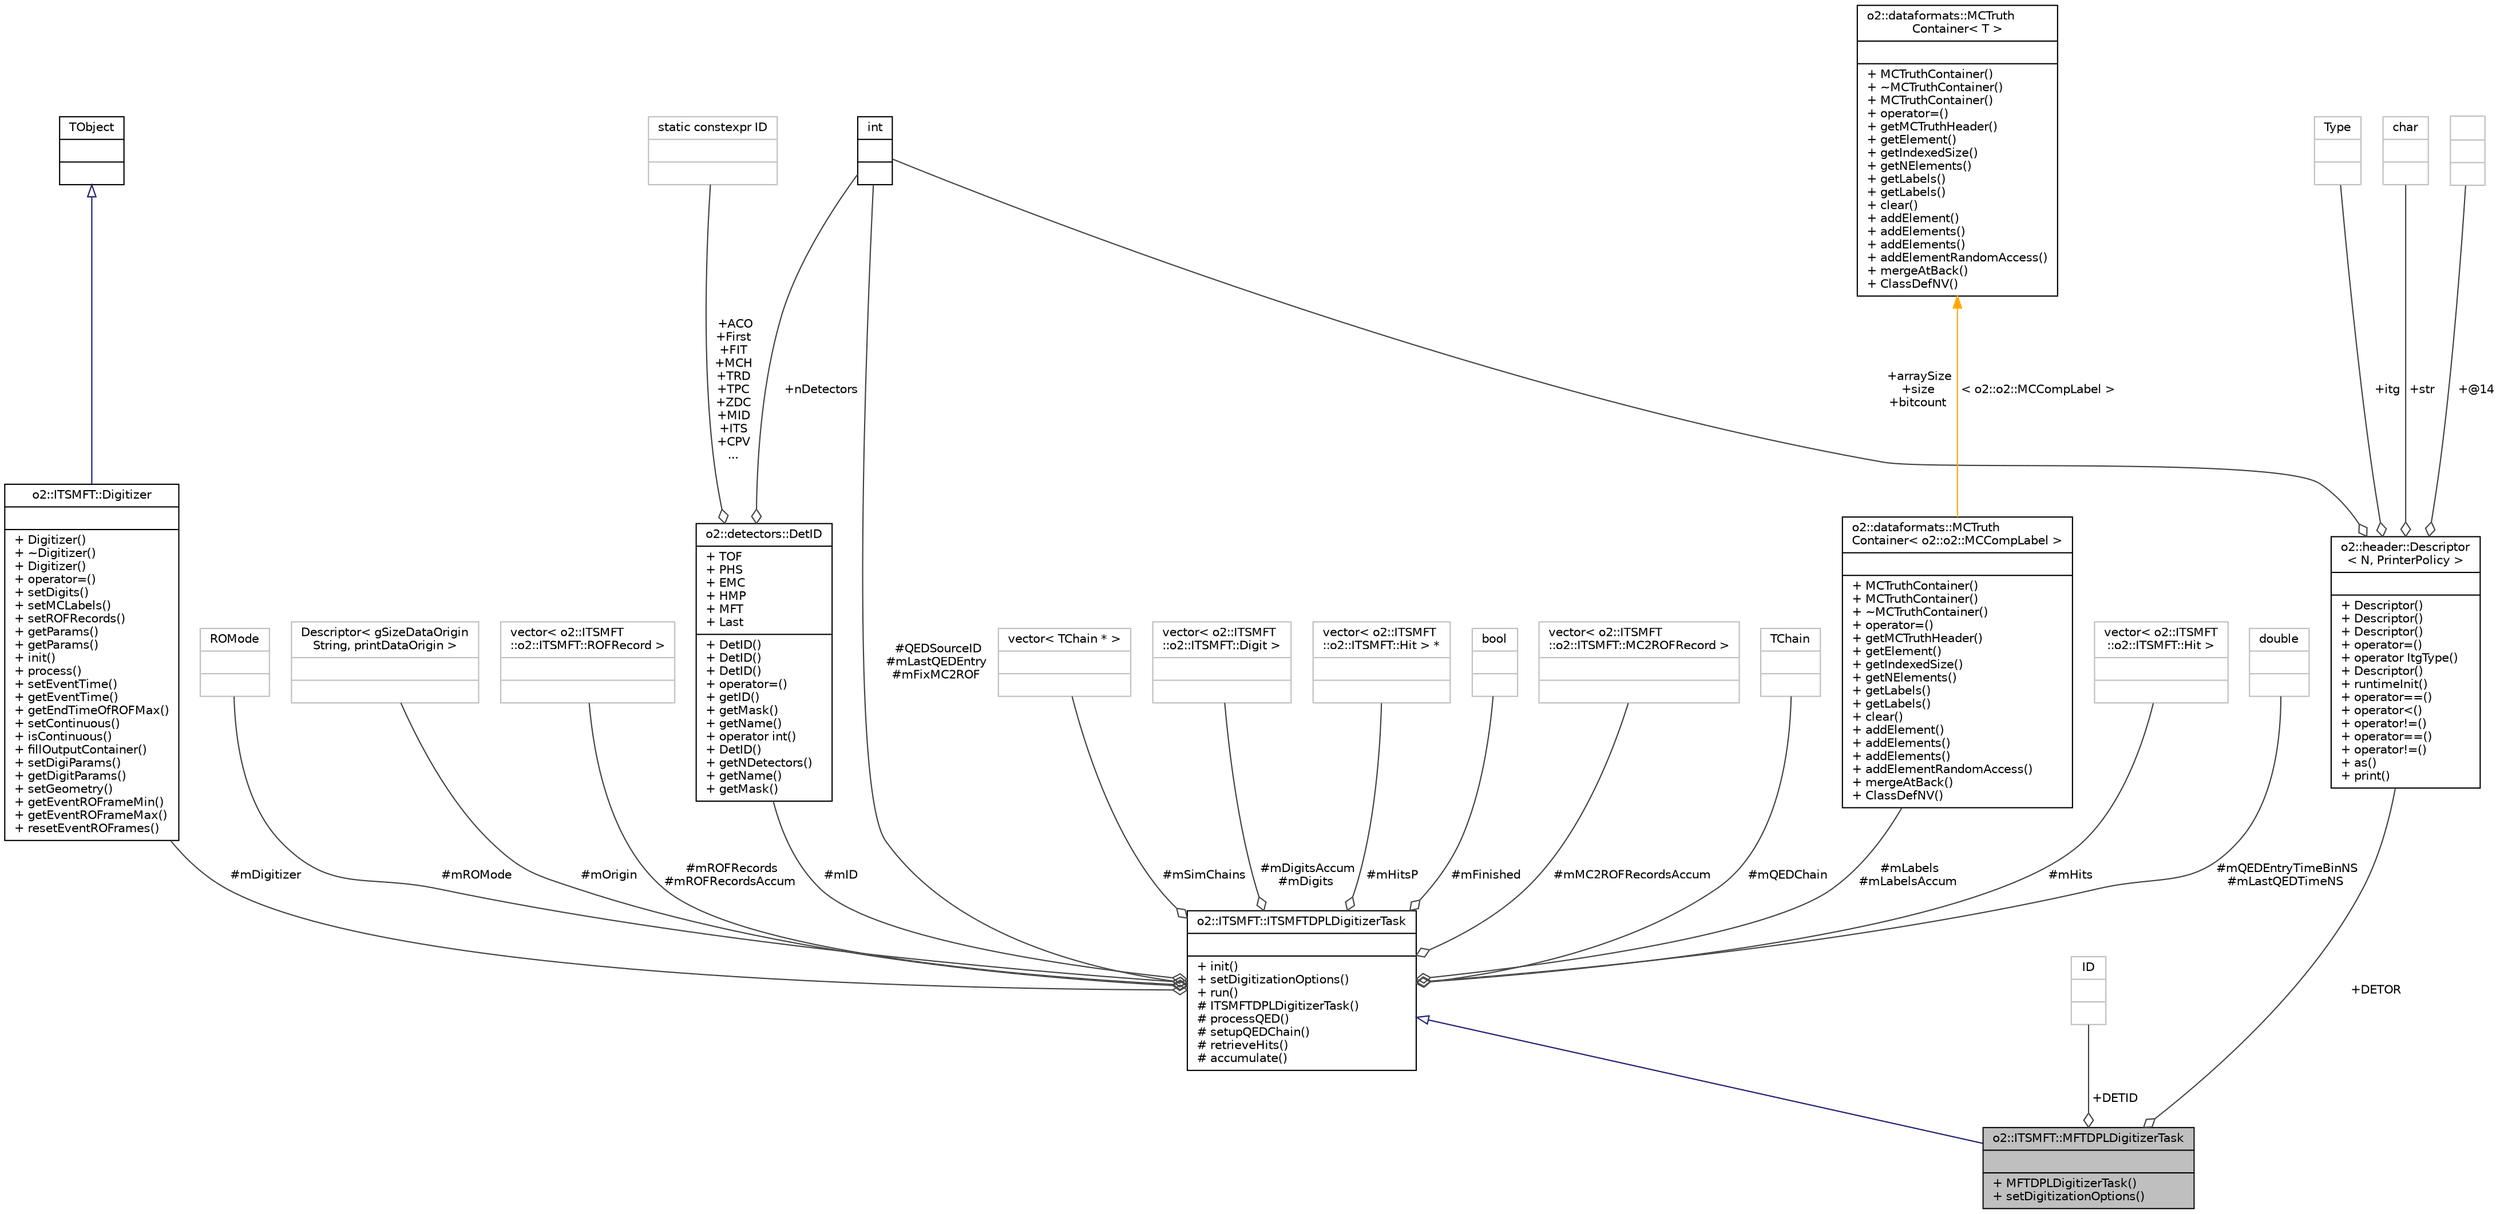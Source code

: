 digraph "o2::ITSMFT::MFTDPLDigitizerTask"
{
 // INTERACTIVE_SVG=YES
  bgcolor="transparent";
  edge [fontname="Helvetica",fontsize="10",labelfontname="Helvetica",labelfontsize="10"];
  node [fontname="Helvetica",fontsize="10",shape=record];
  Node1 [label="{o2::ITSMFT::MFTDPLDigitizerTask\n||+ MFTDPLDigitizerTask()\l+ setDigitizationOptions()\l}",height=0.2,width=0.4,color="black", fillcolor="grey75", style="filled" fontcolor="black"];
  Node2 -> Node1 [dir="back",color="midnightblue",fontsize="10",style="solid",arrowtail="onormal",fontname="Helvetica"];
  Node2 [label="{o2::ITSMFT::ITSMFTDPLDigitizerTask\n||+ init()\l+ setDigitizationOptions()\l+ run()\l# ITSMFTDPLDigitizerTask()\l# processQED()\l# setupQEDChain()\l# retrieveHits()\l# accumulate()\l}",height=0.2,width=0.4,color="black",URL="$db/df5/classo2_1_1ITSMFT_1_1ITSMFTDPLDigitizerTask.html"];
  Node3 -> Node2 [color="grey25",fontsize="10",style="solid",label=" #mHits" ,arrowhead="odiamond",fontname="Helvetica"];
  Node3 [label="{vector\< o2::ITSMFT\l::o2::ITSMFT::Hit \>\n||}",height=0.2,width=0.4,color="grey75"];
  Node4 -> Node2 [color="grey25",fontsize="10",style="solid",label=" #mQEDEntryTimeBinNS\n#mLastQEDTimeNS" ,arrowhead="odiamond",fontname="Helvetica"];
  Node4 [label="{double\n||}",height=0.2,width=0.4,color="grey75"];
  Node5 -> Node2 [color="grey25",fontsize="10",style="solid",label=" #mDigitizer" ,arrowhead="odiamond",fontname="Helvetica"];
  Node5 [label="{o2::ITSMFT::Digitizer\n||+ Digitizer()\l+ ~Digitizer()\l+ Digitizer()\l+ operator=()\l+ setDigits()\l+ setMCLabels()\l+ setROFRecords()\l+ getParams()\l+ getParams()\l+ init()\l+ process()\l+ setEventTime()\l+ getEventTime()\l+ getEndTimeOfROFMax()\l+ setContinuous()\l+ isContinuous()\l+ fillOutputContainer()\l+ setDigiParams()\l+ getDigitParams()\l+ setGeometry()\l+ getEventROFrameMin()\l+ getEventROFrameMax()\l+ resetEventROFrames()\l}",height=0.2,width=0.4,color="black",URL="$d8/d92/classo2_1_1ITSMFT_1_1Digitizer.html"];
  Node6 -> Node5 [dir="back",color="midnightblue",fontsize="10",style="solid",arrowtail="onormal",fontname="Helvetica"];
  Node6 [label="{TObject\n||}",height=0.2,width=0.4,color="black",URL="$d5/d0f/classTObject.html"];
  Node7 -> Node2 [color="grey25",fontsize="10",style="solid",label=" #mROMode" ,arrowhead="odiamond",fontname="Helvetica"];
  Node7 [label="{ROMode\n||}",height=0.2,width=0.4,color="grey75"];
  Node8 -> Node2 [color="grey25",fontsize="10",style="solid",label=" #mOrigin" ,arrowhead="odiamond",fontname="Helvetica"];
  Node8 [label="{Descriptor\< gSizeDataOrigin\lString, printDataOrigin \>\n||}",height=0.2,width=0.4,color="grey75"];
  Node9 -> Node2 [color="grey25",fontsize="10",style="solid",label=" #mROFRecords\n#mROFRecordsAccum" ,arrowhead="odiamond",fontname="Helvetica"];
  Node9 [label="{vector\< o2::ITSMFT\l::o2::ITSMFT::ROFRecord \>\n||}",height=0.2,width=0.4,color="grey75"];
  Node10 -> Node2 [color="grey25",fontsize="10",style="solid",label=" #mID" ,arrowhead="odiamond",fontname="Helvetica"];
  Node10 [label="{o2::detectors::DetID\n|+ TOF\l+ PHS\l+ EMC\l+ HMP\l+ MFT\l+ Last\l|+ DetID()\l+ DetID()\l+ DetID()\l+ operator=()\l+ getID()\l+ getMask()\l+ getName()\l+ operator int()\l+ DetID()\l+ getNDetectors()\l+ getName()\l+ getMask()\l}",height=0.2,width=0.4,color="black",URL="$d6/dd5/classo2_1_1detectors_1_1DetID.html",tooltip="Static class with identifiers, bitmasks and names for ALICE detectors. "];
  Node11 -> Node10 [color="grey25",fontsize="10",style="solid",label=" +ACO\n+First\n+FIT\n+MCH\n+TRD\n+TPC\n+ZDC\n+MID\n+ITS\n+CPV\n..." ,arrowhead="odiamond",fontname="Helvetica"];
  Node11 [label="{static constexpr ID\n||}",height=0.2,width=0.4,color="grey75"];
  Node12 -> Node10 [color="grey25",fontsize="10",style="solid",label=" +nDetectors" ,arrowhead="odiamond",fontname="Helvetica"];
  Node12 [label="{int\n||}",height=0.2,width=0.4,color="black",URL="$d1/da0/classint.html"];
  Node13 -> Node2 [color="grey25",fontsize="10",style="solid",label=" #mSimChains" ,arrowhead="odiamond",fontname="Helvetica"];
  Node13 [label="{vector\< TChain * \>\n||}",height=0.2,width=0.4,color="grey75"];
  Node14 -> Node2 [color="grey25",fontsize="10",style="solid",label=" #mDigitsAccum\n#mDigits" ,arrowhead="odiamond",fontname="Helvetica"];
  Node14 [label="{vector\< o2::ITSMFT\l::o2::ITSMFT::Digit \>\n||}",height=0.2,width=0.4,color="grey75"];
  Node12 -> Node2 [color="grey25",fontsize="10",style="solid",label=" #QEDSourceID\n#mLastQEDEntry\n#mFixMC2ROF" ,arrowhead="odiamond",fontname="Helvetica"];
  Node15 -> Node2 [color="grey25",fontsize="10",style="solid",label=" #mHitsP" ,arrowhead="odiamond",fontname="Helvetica"];
  Node15 [label="{vector\< o2::ITSMFT\l::o2::ITSMFT::Hit \> *\n||}",height=0.2,width=0.4,color="grey75"];
  Node16 -> Node2 [color="grey25",fontsize="10",style="solid",label=" #mFinished" ,arrowhead="odiamond",fontname="Helvetica"];
  Node16 [label="{bool\n||}",height=0.2,width=0.4,color="grey75"];
  Node17 -> Node2 [color="grey25",fontsize="10",style="solid",label=" #mMC2ROFRecordsAccum" ,arrowhead="odiamond",fontname="Helvetica"];
  Node17 [label="{vector\< o2::ITSMFT\l::o2::ITSMFT::MC2ROFRecord \>\n||}",height=0.2,width=0.4,color="grey75"];
  Node18 -> Node2 [color="grey25",fontsize="10",style="solid",label=" #mQEDChain" ,arrowhead="odiamond",fontname="Helvetica"];
  Node18 [label="{TChain\n||}",height=0.2,width=0.4,color="grey75"];
  Node19 -> Node2 [color="grey25",fontsize="10",style="solid",label=" #mLabels\n#mLabelsAccum" ,arrowhead="odiamond",fontname="Helvetica"];
  Node19 [label="{o2::dataformats::MCTruth\lContainer\< o2::o2::MCCompLabel \>\n||+ MCTruthContainer()\l+ MCTruthContainer()\l+ ~MCTruthContainer()\l+ operator=()\l+ getMCTruthHeader()\l+ getElement()\l+ getIndexedSize()\l+ getNElements()\l+ getLabels()\l+ getLabels()\l+ clear()\l+ addElement()\l+ addElements()\l+ addElements()\l+ addElementRandomAccess()\l+ mergeAtBack()\l+ ClassDefNV()\l}",height=0.2,width=0.4,color="black",URL="$dc/daa/classo2_1_1dataformats_1_1MCTruthContainer.html"];
  Node20 -> Node19 [dir="back",color="orange",fontsize="10",style="solid",label=" \< o2::o2::MCCompLabel \>" ,fontname="Helvetica"];
  Node20 [label="{o2::dataformats::MCTruth\lContainer\< T \>\n||+ MCTruthContainer()\l+ ~MCTruthContainer()\l+ MCTruthContainer()\l+ operator=()\l+ getMCTruthHeader()\l+ getElement()\l+ getIndexedSize()\l+ getNElements()\l+ getLabels()\l+ getLabels()\l+ clear()\l+ addElement()\l+ addElements()\l+ addElements()\l+ addElementRandomAccess()\l+ mergeAtBack()\l+ ClassDefNV()\l}",height=0.2,width=0.4,color="black",URL="$dc/daa/classo2_1_1dataformats_1_1MCTruthContainer.html"];
  Node21 -> Node1 [color="grey25",fontsize="10",style="solid",label=" +DETID" ,arrowhead="odiamond",fontname="Helvetica"];
  Node21 [label="{ID\n||}",height=0.2,width=0.4,color="grey75"];
  Node22 -> Node1 [color="grey25",fontsize="10",style="solid",label=" +DETOR" ,arrowhead="odiamond",fontname="Helvetica"];
  Node22 [label="{o2::header::Descriptor\l\< N, PrinterPolicy \>\n||+ Descriptor()\l+ Descriptor()\l+ Descriptor()\l+ operator=()\l+ operator ItgType()\l+ Descriptor()\l+ runtimeInit()\l+ operator==()\l+ operator\<()\l+ operator!=()\l+ operator==()\l+ operator!=()\l+ as()\l+ print()\l}",height=0.2,width=0.4,color="black",URL="$d9/db3/structo2_1_1header_1_1Descriptor.html"];
  Node23 -> Node22 [color="grey25",fontsize="10",style="solid",label=" +itg" ,arrowhead="odiamond",fontname="Helvetica"];
  Node23 [label="{Type\n||}",height=0.2,width=0.4,color="grey75"];
  Node24 -> Node22 [color="grey25",fontsize="10",style="solid",label=" +str" ,arrowhead="odiamond",fontname="Helvetica"];
  Node24 [label="{char\n||}",height=0.2,width=0.4,color="grey75"];
  Node12 -> Node22 [color="grey25",fontsize="10",style="solid",label=" +arraySize\n+size\n+bitcount" ,arrowhead="odiamond",fontname="Helvetica"];
  Node25 -> Node22 [color="grey25",fontsize="10",style="solid",label=" +@14" ,arrowhead="odiamond",fontname="Helvetica"];
  Node25 [label="{\n||}",height=0.2,width=0.4,color="grey75"];
}
